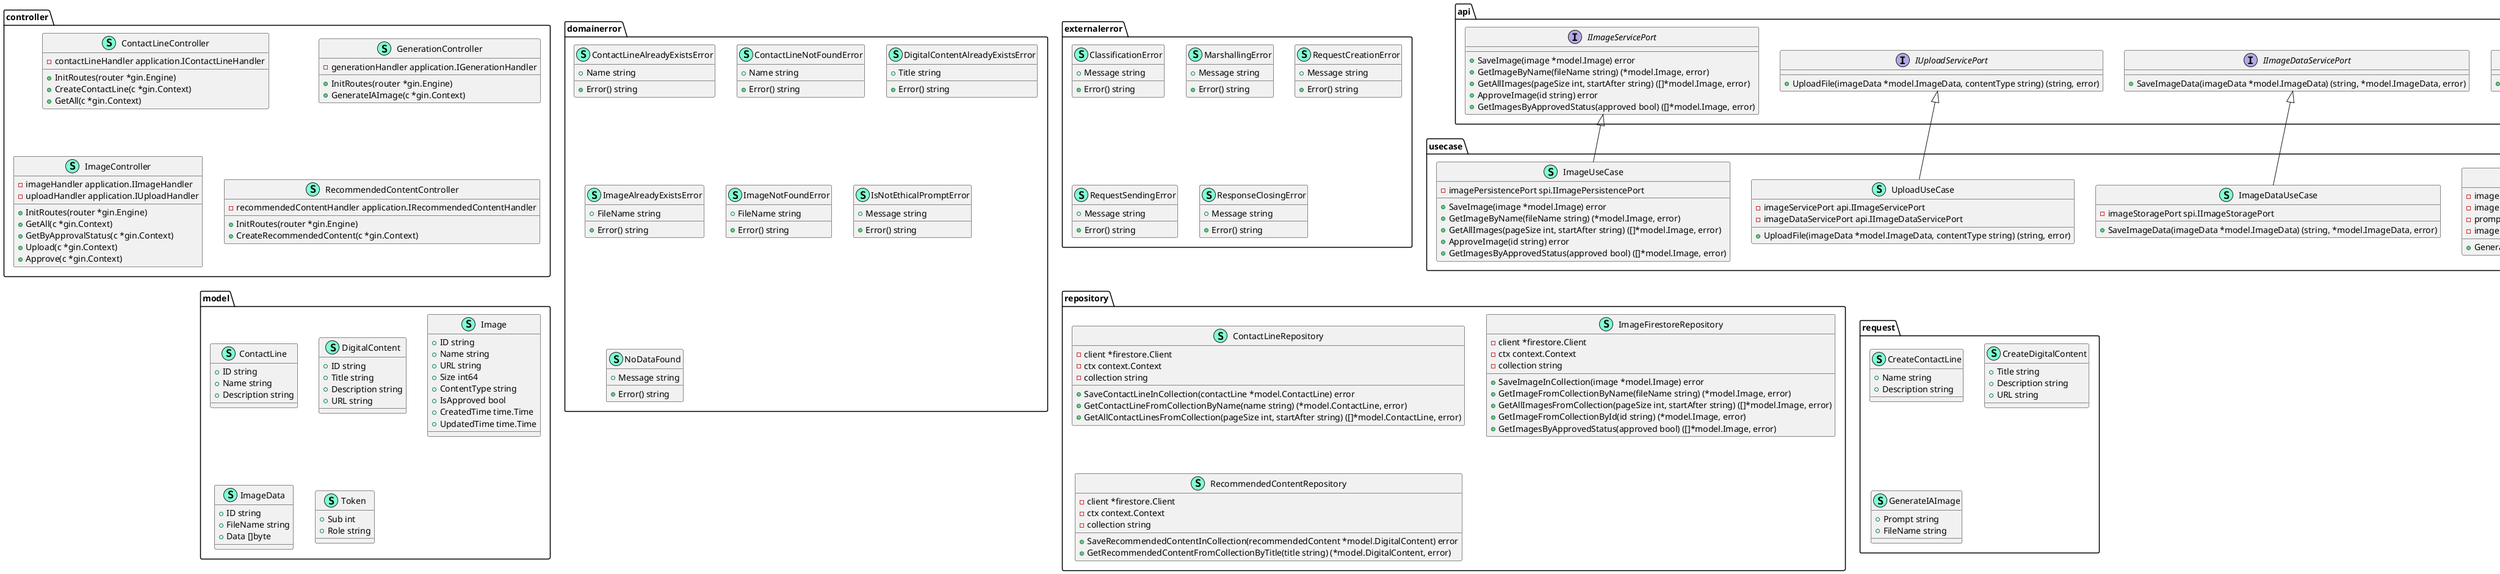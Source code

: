 @startuml
namespace api {
    interface IContactLineServicePort  {
        + CreateContactLine(line *model.ContactLine) error
        + GetContactLineByName(name string) (*model.ContactLine, error)
        + GetAllContactLines(pageSize int, startAfter string) ([]*model.ContactLine, error)

    }
    interface IDigitalContentServicePort  {
        + CreateDigitalContent(content *model.DigitalContent) error

    }
    interface IGenerationServicePort  {
        + GenerateImage(prompt string, filename string) (string, error)

    }
    interface IImageDataServicePort  {
        + SaveImageData(imageData *model.ImageData) (string, *model.ImageData, error)

    }
    interface IImageGenerationServicePort  {
        + GenerateImage(prompt string) ([]byte, error)

    }
    interface IImageServicePort  {
        + SaveImage(image *model.Image) error
        + GetImageByName(fileName string) (*model.Image, error)
        + GetAllImages(pageSize int, startAfter string) ([]*model.Image, error)
        + ApproveImage(id string) error
        + GetImagesByApprovedStatus(approved bool) ([]*model.Image, error)

    }
    interface IPromptClassificationServicePort  {
        + IsEthical(prompt string) (bool, error)

    }
    interface IUploadServicePort  {
        + UploadFile(imageData *model.ImageData, contentType string) (string, error)

    }
}


namespace application {
    interface IContactLineHandler  {
        + Create(request *request.CreateContactLine) (int, error)
        + GetAll(pageSize int, startAfter string) ([]*model.ContactLine, int, error)

    }
    interface IGenerationHandler  {
        + GenerateIAImage(request *request.GenerateIAImage) (*response.UploadImage, int, error)

    }
    interface IImageHandler  {
        + GetAll(pageSize int, startAfter string) ([]*response.Image, int, error)
        + Approve(id string) (int, error)
        + GetByApprovedStatus(approved bool) ([]*response.Image, int, error)

    }
    interface IRecommendedContentHandler  {
        + Create(request *request.CreateDigitalContent) (int, error)

    }
    interface IUploadHandler  {
        + Upload(file []byte, fileName string, contentType string) (*response.UploadImage, int, error)

    }
}


namespace bucket {
    class ImageBucket << (S,Aquamarine) >> {
        - bucket *storage.BucketHandle
        - ctx context.Context

        + SaveImageToFBStorage(imageData *model.ImageData) (string, error)
        + GetImageUrl(filename string, id string) string

    }
}


namespace controller {
    class ContactLineController << (S,Aquamarine) >> {
        - contactLineHandler application.IContactLineHandler

        + InitRoutes(router *gin.Engine) 
        + CreateContactLine(c *gin.Context) 
        + GetAll(c *gin.Context) 

    }
    class GenerationController << (S,Aquamarine) >> {
        - generationHandler application.IGenerationHandler

        + InitRoutes(router *gin.Engine) 
        + GenerateIAImage(c *gin.Context) 

    }
    class ImageController << (S,Aquamarine) >> {
        - imageHandler application.IImageHandler
        - uploadHandler application.IUploadHandler

        + InitRoutes(router *gin.Engine) 
        + GetAll(c *gin.Context) 
        + GetByApprovalStatus(c *gin.Context) 
        + Upload(c *gin.Context) 
        + Approve(c *gin.Context) 

    }
    class RecommendedContentController << (S,Aquamarine) >> {
        - recommendedContentHandler application.IRecommendedContentHandler

        + InitRoutes(router *gin.Engine) 
        + CreateRecommendedContent(c *gin.Context) 

    }
}


namespace domainerror {
    class ContactLineAlreadyExistsError << (S,Aquamarine) >> {
        + Name string

        + Error() string

    }
    class ContactLineNotFoundError << (S,Aquamarine) >> {
        + Name string

        + Error() string

    }
    class DigitalContentAlreadyExistsError << (S,Aquamarine) >> {
        + Title string

        + Error() string

    }
    class ImageAlreadyExistsError << (S,Aquamarine) >> {
        + FileName string

        + Error() string

    }
    class ImageNotFoundError << (S,Aquamarine) >> {
        + FileName string

        + Error() string

    }
    class IsNotEthicalPromptError << (S,Aquamarine) >> {
        + Message string

        + Error() string

    }
    class NoDataFound << (S,Aquamarine) >> {
        + Message string

        + Error() string

    }
}


namespace externaladapter {
    class HuggingFaceClassificationAdapter << (S,Aquamarine) >> {
        - inferenceClient *huggingface.InferenceClient

        + IsEthical(prompt string) (bool, error)

    }
    class StableDiffusionAdapter << (S,Aquamarine) >> {
        - token string

        + GenerateImage(prompt string) ([]byte, error)

    }
}

"api.IPromptClassificationServicePort" <|-- "externaladapter.HuggingFaceClassificationAdapter"
"api.IImageGenerationServicePort" <|-- "externaladapter.StableDiffusionAdapter"

namespace externalerror {
    class ClassificationError << (S,Aquamarine) >> {
        + Message string

        + Error() string

    }
    class MarshallingError << (S,Aquamarine) >> {
        + Message string

        + Error() string

    }
    class RequestCreationError << (S,Aquamarine) >> {
        + Message string

        + Error() string

    }
    class RequestSendingError << (S,Aquamarine) >> {
        + Message string

        + Error() string

    }
    class ResponseClosingError << (S,Aquamarine) >> {
        + Message string

        + Error() string

    }
}


namespace firestoreadapter {
    class ContactLinePersistenceAdapter << (S,Aquamarine) >> {
        - contactLineRepository *repository.ContactLineRepository

        + SaveContactLineInDatabase(line *model.ContactLine) error
        + GetContactLineFromDatabaseByName(name string) (*model.ContactLine, error)
        + GetAllContactLinesFromDatabase(pageSize int, startAfter string) ([]*model.ContactLine, error)

    }
    class DigitalContentPersistenceAdapter << (S,Aquamarine) >> {
        - recommendedContentRepository *repository.RecommendedContentRepository

        + SaveDigitalContentInDatabase(content *model.DigitalContent) error
        + GetDigitalContentFromDatabaseByTitle(title string) (*model.DigitalContent, error)

    }
    class ImagePersistenceAdapter << (S,Aquamarine) >> {
        - imageRepository *repository.ImageFirestoreRepository

        + SaveImageInDatabase(image *model.Image) error
        + GetImageFromDatabaseByName(fileName string) (*model.Image, error)
        + GetAllImagesFromDatabase(pageSize int, startAfter string) ([]*model.Image, error)
        + GetImageFromDatabaseById(id string) (*model.Image, error)
        + GetImagesByApprovedStatus(approved bool) ([]*model.Image, error)

    }
}

"spi.IContactLinePersistencePort" <|-- "firestoreadapter.ContactLinePersistenceAdapter"
"spi.IDigitalContentPersistencePort" <|-- "firestoreadapter.DigitalContentPersistenceAdapter"
"spi.IImagePersistencePort" <|-- "firestoreadapter.ImagePersistenceAdapter"

namespace handler {
    class ContactLineHandler << (S,Aquamarine) >> {
        - contactLineServicePort api.IContactLineServicePort

        + Create(request *request.CreateContactLine) (int, error)
        + GetAll(pageSize int, startAfter string) ([]*model.ContactLine, int, error)

    }
    class GenerationHandler << (S,Aquamarine) >> {
        - generationUseCase api.IGenerationServicePort

        + GenerateIAImage(request *request.GenerateIAImage) (*response.UploadImage, int, error)

    }
    class ImageHandler << (S,Aquamarine) >> {
        - imageServicePort api.IImageServicePort

        + GetAll(pageSize int, startAfter string) ([]*response.Image, int, error)
        + Approve(id string) (int, error)
        + GetByApprovedStatus(approved bool) ([]*response.Image, int, error)

    }
    class RecommendedContentHandler << (S,Aquamarine) >> {
        - digitalContentServicePort api.IDigitalContentServicePort

        + Create(request *request.CreateDigitalContent) (int, error)

    }
    class UploadHandler << (S,Aquamarine) >> {
        - uploadServicePort api.IUploadServicePort

        + Upload(file []byte, fileName string, contentType string) (*response.UploadImage, int, error)

    }
}

"application.IContactLineHandler" <|-- "handler.ContactLineHandler"
"application.IGenerationHandler" <|-- "handler.GenerationHandler"
"application.IImageHandler" <|-- "handler.ImageHandler"
"application.IRecommendedContentHandler" <|-- "handler.RecommendedContentHandler"
"application.IUploadHandler" <|-- "handler.UploadHandler"

namespace model {
    class ContactLine << (S,Aquamarine) >> {
        + ID string
        + Name string
        + Description string

    }
    class DigitalContent << (S,Aquamarine) >> {
        + ID string
        + Title string
        + Description string
        + URL string

    }
    class Image << (S,Aquamarine) >> {
        + ID string
        + Name string
        + URL string
        + Size int64
        + ContentType string
        + IsApproved bool
        + CreatedTime time.Time
        + UpdatedTime time.Time

    }
    class ImageData << (S,Aquamarine) >> {
        + ID string
        + FileName string
        + Data []byte

    }
    class Token << (S,Aquamarine) >> {
        + Sub int
        + Role string

    }
}


namespace repository {
    class ContactLineRepository << (S,Aquamarine) >> {
        - client *firestore.Client
        - ctx context.Context
        - collection string

        + SaveContactLineInCollection(contactLine *model.ContactLine) error
        + GetContactLineFromCollectionByName(name string) (*model.ContactLine, error)
        + GetAllContactLinesFromCollection(pageSize int, startAfter string) ([]*model.ContactLine, error)

    }
    class ImageFirestoreRepository << (S,Aquamarine) >> {
        - client *firestore.Client
        - ctx context.Context
        - collection string

        + SaveImageInCollection(image *model.Image) error
        + GetImageFromCollectionByName(fileName string) (*model.Image, error)
        + GetAllImagesFromCollection(pageSize int, startAfter string) ([]*model.Image, error)
        + GetImageFromCollectionById(id string) (*model.Image, error)
        + GetImagesByApprovedStatus(approved bool) ([]*model.Image, error)

    }
    class RecommendedContentRepository << (S,Aquamarine) >> {
        - client *firestore.Client
        - ctx context.Context
        - collection string

        + SaveRecommendedContentInCollection(recommendedContent *model.DigitalContent) error
        + GetRecommendedContentFromCollectionByTitle(title string) (*model.DigitalContent, error)

    }
}


namespace request {
    class CreateContactLine << (S,Aquamarine) >> {
        + Name string
        + Description string

    }
    class CreateDigitalContent << (S,Aquamarine) >> {
        + Title string
        + Description string
        + URL string

    }
    class GenerateIAImage << (S,Aquamarine) >> {
        + Prompt string
        + FileName string

    }
}


namespace response {
    class Image << (S,Aquamarine) >> {
        + ID string
        + Name string
        + URL string
        + CreatedTime time.Time

    }
    class UploadImage << (S,Aquamarine) >> {
        + Url string

    }
}


namespace spi {
    interface IContactLinePersistencePort  {
        + SaveContactLineInDatabase(line *model.ContactLine) error
        + GetContactLineFromDatabaseByName(name string) (*model.ContactLine, error)
        + GetAllContactLinesFromDatabase(pageSize int, startAfter string) ([]*model.ContactLine, error)

    }
    interface IDigitalContentPersistencePort  {
        + SaveDigitalContentInDatabase(content *model.DigitalContent) error
        + GetDigitalContentFromDatabaseByTitle(title string) (*model.DigitalContent, error)

    }
    interface IImagePersistencePort  {
        + SaveImageInDatabase(image *model.Image) error
        + GetImageFromDatabaseByName(fileName string) (*model.Image, error)
        + GetAllImagesFromDatabase(pageSize int, startAfter string) ([]*model.Image, error)
        + GetImageFromDatabaseById(id string) (*model.Image, error)
        + GetImagesByApprovedStatus(approved bool) ([]*model.Image, error)

    }
    interface IImageStoragePort  {
        + SaveImageInStorage(image *model.ImageData) (string, error)

    }
}


namespace storageadapter {
    class ImageStorageAdapter << (S,Aquamarine) >> {
        - imageBucket *bucket.ImageBucket

        + SaveImageInStorage(image *model.ImageData) (string, error)

    }
}

"spi.IImageStoragePort" <|-- "storageadapter.ImageStorageAdapter"

namespace usecase {
    class ContactLineUseCase << (S,Aquamarine) >> {
        - contactLinePersistencePort spi.IContactLinePersistencePort

        + CreateContactLine(line *model.ContactLine) error
        + GetContactLineByName(name string) (*model.ContactLine, error)
        + GetAllContactLines(pageSize int, startAfter string) ([]*model.ContactLine, error)

    }
    class DigitalContentUseCase << (S,Aquamarine) >> {
        - digitalContentPersistencePort spi.IDigitalContentPersistencePort

        + CreateDigitalContent(content *model.DigitalContent) error

    }
    class GenerationUseCase << (S,Aquamarine) >> {
        - imageServicePort api.IImageServicePort
        - imageDataServicePort api.IImageDataServicePort
        - promptClassificationServicePort api.IPromptClassificationServicePort
        - imageGenerationServicePort api.IImageGenerationServicePort

        + GenerateImage(prompt string, filename string) (string, error)

    }
    class ImageDataUseCase << (S,Aquamarine) >> {
        - imageStoragePort spi.IImageStoragePort

        + SaveImageData(imageData *model.ImageData) (string, *model.ImageData, error)

    }
    class ImageUseCase << (S,Aquamarine) >> {
        - imagePersistencePort spi.IImagePersistencePort

        + SaveImage(image *model.Image) error
        + GetImageByName(fileName string) (*model.Image, error)
        + GetAllImages(pageSize int, startAfter string) ([]*model.Image, error)
        + ApproveImage(id string) error
        + GetImagesByApprovedStatus(approved bool) ([]*model.Image, error)

    }
    class UploadUseCase << (S,Aquamarine) >> {
        - imageServicePort api.IImageServicePort
        - imageDataServicePort api.IImageDataServicePort

        + UploadFile(imageData *model.ImageData, contentType string) (string, error)

    }
}

"api.IContactLineServicePort" <|-- "usecase.ContactLineUseCase"
"api.IDigitalContentServicePort" <|-- "usecase.DigitalContentUseCase"
"api.IGenerationServicePort" <|-- "usecase.GenerationUseCase"
"api.IImageDataServicePort" <|-- "usecase.ImageDataUseCase"
"api.IImageServicePort" <|-- "usecase.ImageUseCase"
"api.IUploadServicePort" <|-- "usecase.UploadUseCase"

@enduml
